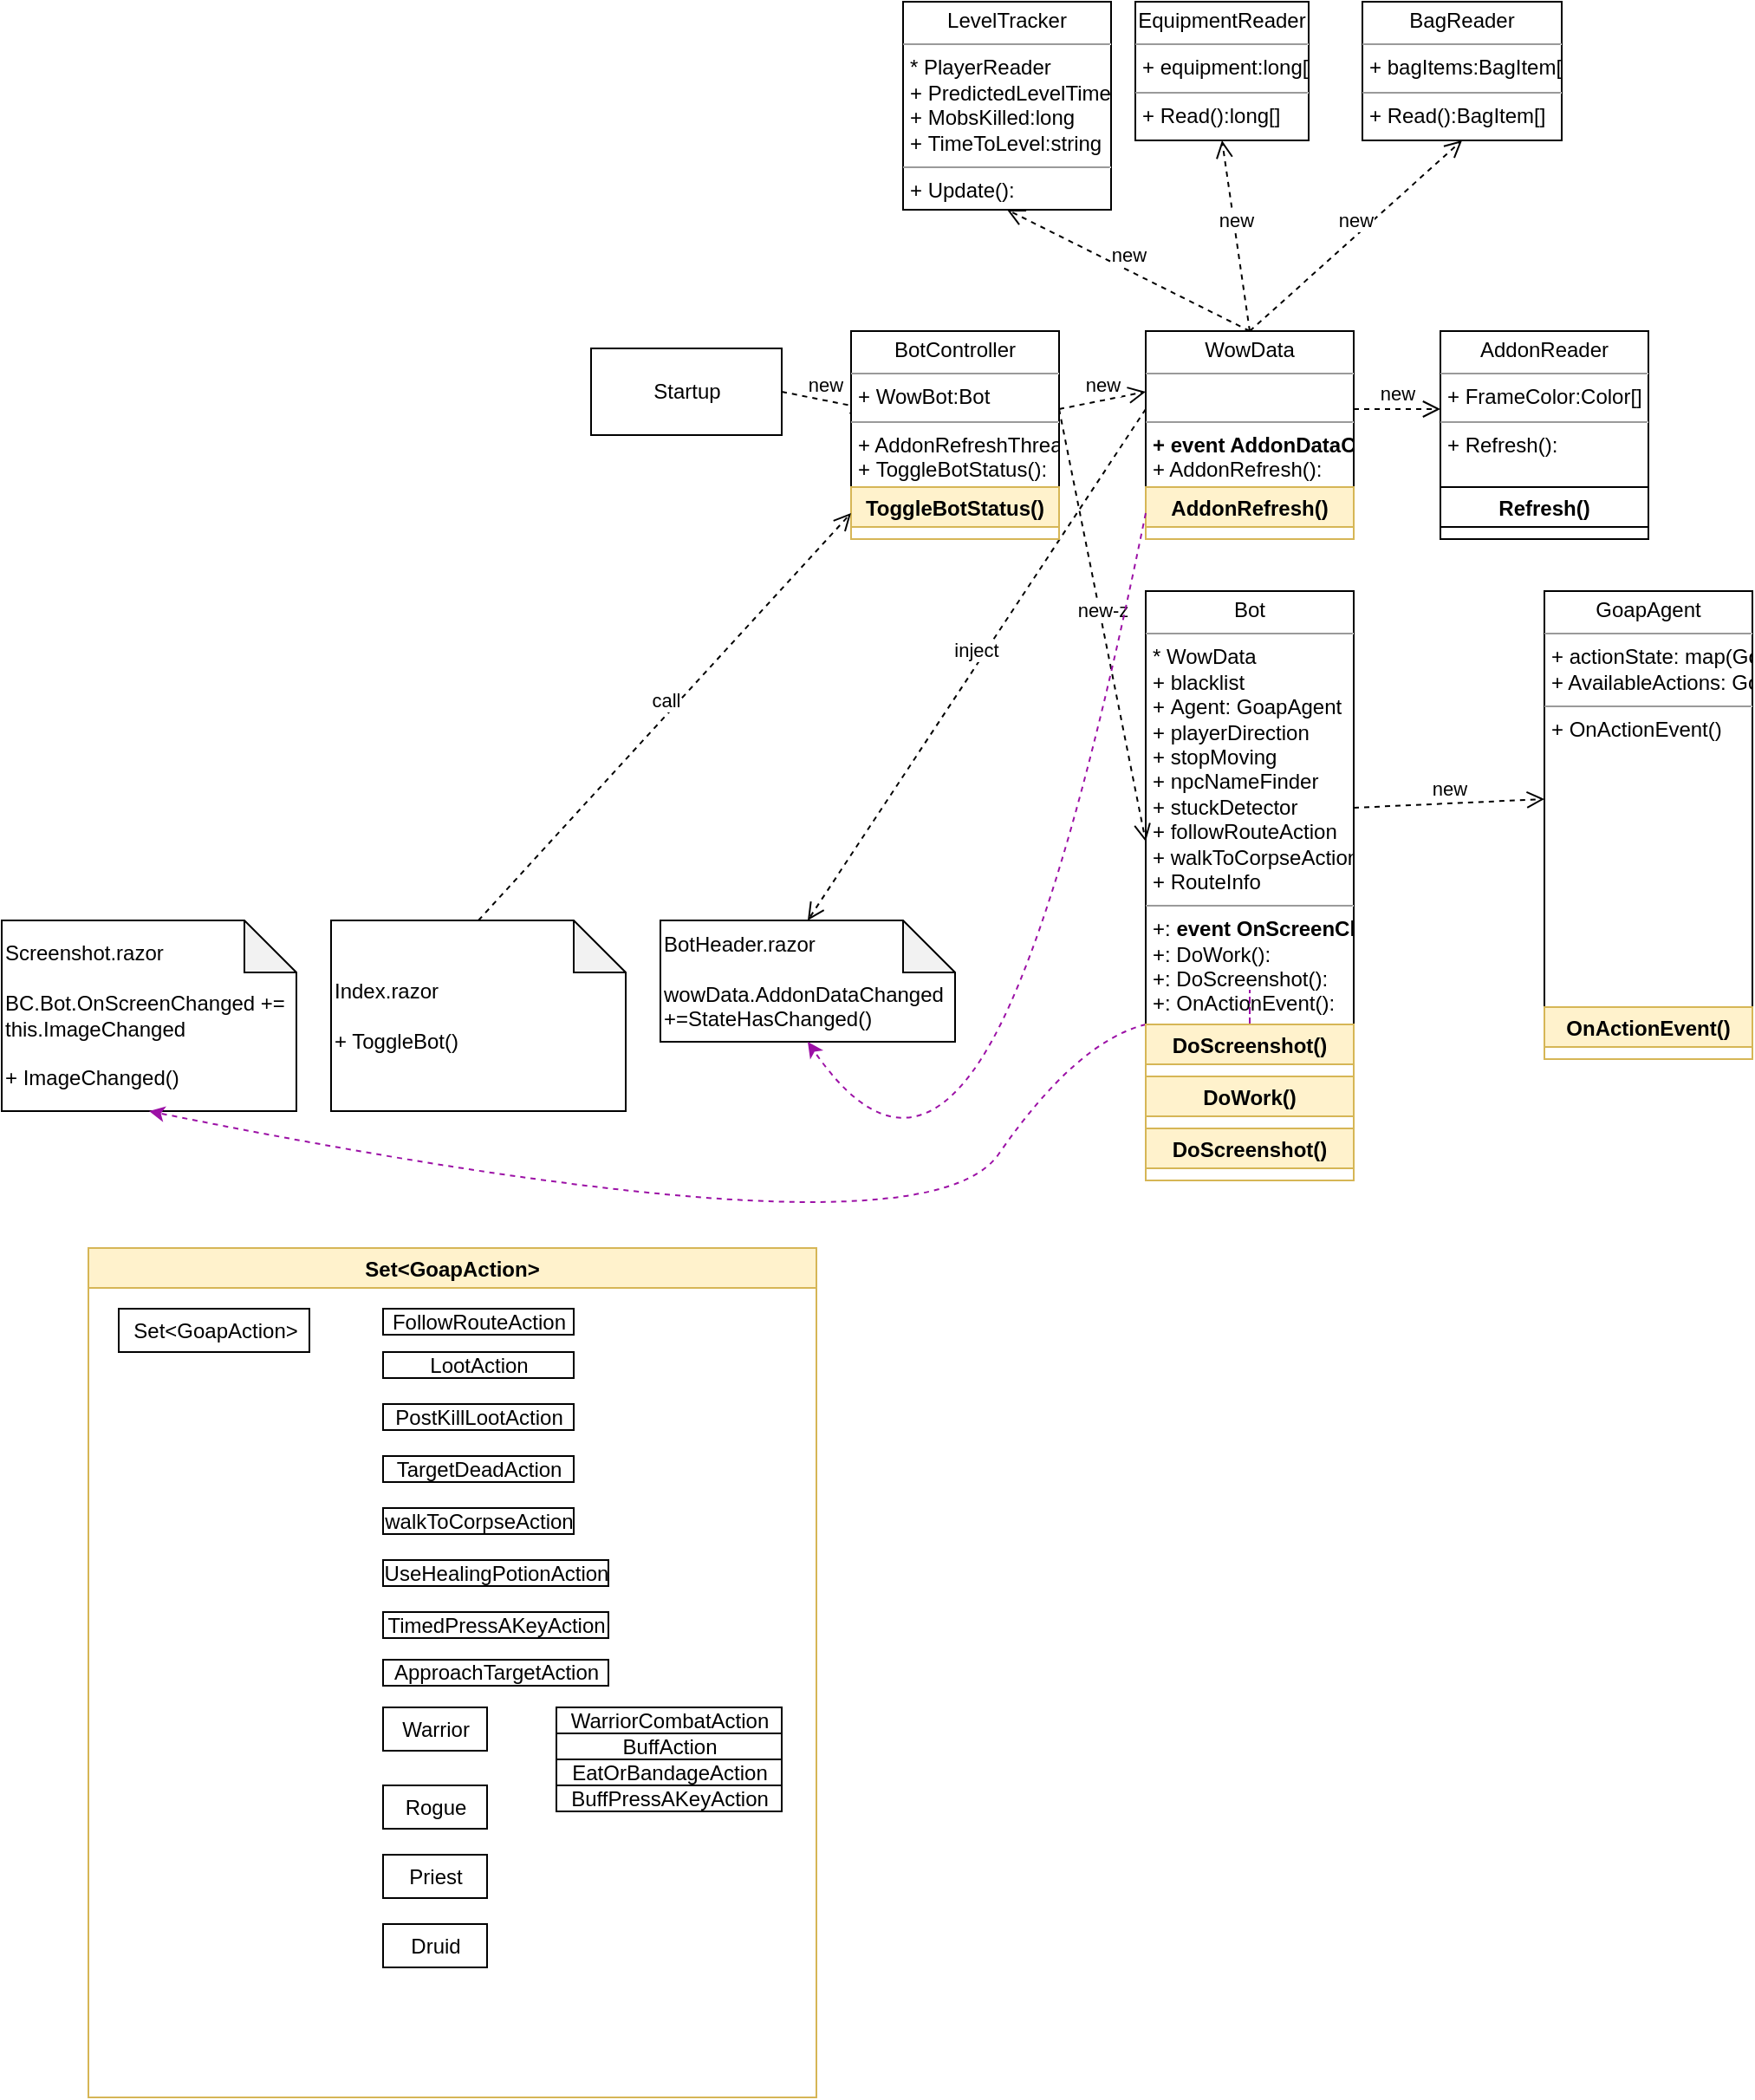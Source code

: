 <mxfile version="20.0.4" type="github">
  <diagram id="aAD4_vOi2qTQGrxeu-Le" name="Page-1">
    <mxGraphModel dx="2249" dy="1931" grid="1" gridSize="10" guides="1" tooltips="1" connect="1" arrows="1" fold="1" page="1" pageScale="1" pageWidth="827" pageHeight="1169" math="0" shadow="0">
      <root>
        <mxCell id="0" />
        <mxCell id="1" parent="0" />
        <mxCell id="zAEfCfQDjYskYP452-Zi-2" value="Startup" style="html=1;" vertex="1" parent="1">
          <mxGeometry x="50" y="160" width="110" height="50" as="geometry" />
        </mxCell>
        <mxCell id="zAEfCfQDjYskYP452-Zi-3" value="new" style="html=1;verticalAlign=bottom;endArrow=open;dashed=1;endSize=8;rounded=0;entryX=0;entryY=0.5;entryDx=0;entryDy=0;exitX=1;exitY=0.5;exitDx=0;exitDy=0;" edge="1" parent="1" source="zAEfCfQDjYskYP452-Zi-2">
          <mxGeometry relative="1" as="geometry">
            <mxPoint x="300" y="360" as="sourcePoint" />
            <mxPoint x="210" y="195" as="targetPoint" />
          </mxGeometry>
        </mxCell>
        <mxCell id="zAEfCfQDjYskYP452-Zi-5" value="new" style="html=1;verticalAlign=bottom;endArrow=open;dashed=1;endSize=8;rounded=0;entryX=0;entryY=0.5;entryDx=0;entryDy=0;exitX=1;exitY=0.5;exitDx=0;exitDy=0;" edge="1" parent="1">
          <mxGeometry relative="1" as="geometry">
            <mxPoint x="320" y="195" as="sourcePoint" />
            <mxPoint x="370" y="185" as="targetPoint" />
          </mxGeometry>
        </mxCell>
        <mxCell id="zAEfCfQDjYskYP452-Zi-7" value="new" style="html=1;verticalAlign=bottom;endArrow=open;dashed=1;endSize=8;rounded=0;entryX=0;entryY=0.5;entryDx=0;entryDy=0;exitX=1;exitY=0.5;exitDx=0;exitDy=0;" edge="1" parent="1" source="zAEfCfQDjYskYP452-Zi-12" target="zAEfCfQDjYskYP452-Zi-8">
          <mxGeometry relative="1" as="geometry">
            <mxPoint x="480" y="185" as="sourcePoint" />
            <mxPoint x="540" y="185" as="targetPoint" />
          </mxGeometry>
        </mxCell>
        <mxCell id="zAEfCfQDjYskYP452-Zi-8" value="&lt;p style=&quot;margin:0px;margin-top:4px;text-align:center;&quot;&gt;AddonReader&lt;br&gt;&lt;/p&gt;&lt;hr size=&quot;1&quot;&gt;&lt;p style=&quot;margin:0px;margin-left:4px;&quot;&gt;+ FrameColor:Color[]&lt;/p&gt;&lt;hr size=&quot;1&quot;&gt;&lt;p style=&quot;margin:0px;margin-left:4px;&quot;&gt;+ Refresh():&amp;nbsp;&lt;/p&gt;" style="verticalAlign=top;align=left;overflow=fill;fontSize=12;fontFamily=Helvetica;html=1;" vertex="1" parent="1">
          <mxGeometry x="540" y="150" width="120" height="90" as="geometry" />
        </mxCell>
        <mxCell id="zAEfCfQDjYskYP452-Zi-12" value="&lt;p style=&quot;margin:0px;margin-top:4px;text-align:center;&quot;&gt;WowData&lt;br&gt;&lt;/p&gt;&lt;hr size=&quot;1&quot;&gt;&lt;p style=&quot;margin:0px;margin-left:4px;&quot;&gt;&lt;br&gt;&lt;/p&gt;&lt;hr size=&quot;1&quot;&gt;&lt;p style=&quot;margin:0px;margin-left:4px;&quot;&gt;&lt;b&gt;+ event AddonDataChanged&lt;/b&gt;&lt;/p&gt;&lt;p style=&quot;margin:0px;margin-left:4px;&quot;&gt;+ AddonRefresh():&amp;nbsp;&lt;/p&gt;" style="verticalAlign=top;align=left;overflow=fill;fontSize=12;fontFamily=Helvetica;html=1;" vertex="1" parent="1">
          <mxGeometry x="370" y="150" width="120" height="90" as="geometry" />
        </mxCell>
        <mxCell id="zAEfCfQDjYskYP452-Zi-17" value="&lt;p style=&quot;margin:0px;margin-top:4px;text-align:center;&quot;&gt;BagReader&lt;br&gt;&lt;/p&gt;&lt;hr size=&quot;1&quot;&gt;&lt;p style=&quot;margin:0px;margin-left:4px;&quot;&gt;+&amp;nbsp;bagItems:BagItem[]&lt;/p&gt;&lt;hr size=&quot;1&quot;&gt;&lt;p style=&quot;margin:0px;margin-left:4px;&quot;&gt;+ Read():BagItem[]&lt;/p&gt;&lt;p style=&quot;margin:0px;margin-left:4px;&quot;&gt;&amp;nbsp;&lt;/p&gt;" style="verticalAlign=top;align=left;overflow=fill;fontSize=12;fontFamily=Helvetica;html=1;" vertex="1" parent="1">
          <mxGeometry x="495" y="-40" width="115" height="80" as="geometry" />
        </mxCell>
        <mxCell id="zAEfCfQDjYskYP452-Zi-18" value="&lt;p style=&quot;margin:0px;margin-top:4px;text-align:center;&quot;&gt;EquipmentReader&lt;br&gt;&lt;/p&gt;&lt;hr size=&quot;1&quot;&gt;&lt;p style=&quot;margin:0px;margin-left:4px;&quot;&gt;+&amp;nbsp;equipment:long[]&lt;/p&gt;&lt;hr size=&quot;1&quot;&gt;&lt;p style=&quot;margin:0px;margin-left:4px;&quot;&gt;+ Read():long[]&lt;br&gt;&lt;/p&gt;" style="verticalAlign=top;align=left;overflow=fill;fontSize=12;fontFamily=Helvetica;html=1;" vertex="1" parent="1">
          <mxGeometry x="364" y="-40" width="100" height="80" as="geometry" />
        </mxCell>
        <mxCell id="zAEfCfQDjYskYP452-Zi-19" value="new" style="html=1;verticalAlign=bottom;endArrow=open;dashed=1;endSize=8;rounded=0;exitX=0.5;exitY=0;exitDx=0;exitDy=0;entryX=0.5;entryY=1;entryDx=0;entryDy=0;" edge="1" parent="1" source="zAEfCfQDjYskYP452-Zi-12" target="zAEfCfQDjYskYP452-Zi-17">
          <mxGeometry relative="1" as="geometry">
            <mxPoint x="260" y="270" as="sourcePoint" />
            <mxPoint x="180" y="270" as="targetPoint" />
          </mxGeometry>
        </mxCell>
        <mxCell id="zAEfCfQDjYskYP452-Zi-20" value="new" style="html=1;verticalAlign=bottom;endArrow=open;dashed=1;endSize=8;rounded=0;exitX=0.5;exitY=0;exitDx=0;exitDy=0;entryX=0.5;entryY=1;entryDx=0;entryDy=0;" edge="1" parent="1" source="zAEfCfQDjYskYP452-Zi-12" target="zAEfCfQDjYskYP452-Zi-18">
          <mxGeometry relative="1" as="geometry">
            <mxPoint x="270" y="280" as="sourcePoint" />
            <mxPoint x="190" y="280" as="targetPoint" />
          </mxGeometry>
        </mxCell>
        <mxCell id="zAEfCfQDjYskYP452-Zi-23" value="&lt;p style=&quot;margin:0px;margin-top:4px;text-align:center;&quot;&gt;LevelTracker&lt;br&gt;&lt;/p&gt;&lt;hr size=&quot;1&quot;&gt;&lt;p style=&quot;margin:0px;margin-left:4px;&quot;&gt;* PlayerReader&lt;/p&gt;&lt;p style=&quot;margin:0px;margin-left:4px;&quot;&gt;+&amp;nbsp;PredictedLevelTime:DateTime&lt;/p&gt;&lt;p style=&quot;margin:0px;margin-left:4px;&quot;&gt;+&amp;nbsp;MobsKilled:long&lt;/p&gt;&lt;p style=&quot;margin:0px;margin-left:4px;&quot;&gt;+&amp;nbsp;TimeToLevel:string&lt;/p&gt;&lt;hr size=&quot;1&quot;&gt;&lt;p style=&quot;margin:0px;margin-left:4px;&quot;&gt;&lt;span style=&quot;background-color: initial;&quot;&gt;+ Update():&lt;/span&gt;&lt;br&gt;&lt;/p&gt;" style="verticalAlign=top;align=left;overflow=fill;fontSize=12;fontFamily=Helvetica;html=1;" vertex="1" parent="1">
          <mxGeometry x="230" y="-40" width="120" height="120" as="geometry" />
        </mxCell>
        <mxCell id="zAEfCfQDjYskYP452-Zi-24" value="new" style="html=1;verticalAlign=bottom;endArrow=open;dashed=1;endSize=8;rounded=0;exitX=0.5;exitY=0;exitDx=0;exitDy=0;entryX=0.5;entryY=1;entryDx=0;entryDy=0;" edge="1" parent="1" source="zAEfCfQDjYskYP452-Zi-12" target="zAEfCfQDjYskYP452-Zi-23">
          <mxGeometry relative="1" as="geometry">
            <mxPoint x="440" y="160" as="sourcePoint" />
            <mxPoint x="424" y="50" as="targetPoint" />
          </mxGeometry>
        </mxCell>
        <mxCell id="zAEfCfQDjYskYP452-Zi-27" value="BotHeader.razor&lt;br&gt;&lt;br&gt;wowData.AddonDataChanged +=StateHasChanged()" style="shape=note;whiteSpace=wrap;html=1;backgroundOutline=1;darkOpacity=0.05;align=left;" vertex="1" parent="1">
          <mxGeometry x="90" y="490" width="170" height="70" as="geometry" />
        </mxCell>
        <mxCell id="zAEfCfQDjYskYP452-Zi-28" value="inject" style="html=1;verticalAlign=bottom;endArrow=open;dashed=1;endSize=8;rounded=0;exitX=0;exitY=0.5;exitDx=0;exitDy=0;entryX=0.5;entryY=0;entryDx=0;entryDy=0;entryPerimeter=0;" edge="1" parent="1" source="zAEfCfQDjYskYP452-Zi-12" target="zAEfCfQDjYskYP452-Zi-27">
          <mxGeometry relative="1" as="geometry">
            <mxPoint x="440" y="160" as="sourcePoint" />
            <mxPoint x="424" y="50" as="targetPoint" />
          </mxGeometry>
        </mxCell>
        <mxCell id="zAEfCfQDjYskYP452-Zi-29" value="&lt;p style=&quot;margin:0px;margin-top:4px;text-align:center;&quot;&gt;Bot&lt;br&gt;&lt;/p&gt;&lt;hr size=&quot;1&quot;&gt;&lt;p style=&quot;margin:0px;margin-left:4px;&quot;&gt;* WowData&lt;/p&gt;&lt;p style=&quot;margin:0px;margin-left:4px;&quot;&gt;+&amp;nbsp;blacklist&lt;/p&gt;&lt;p style=&quot;margin:0px;margin-left:4px;&quot;&gt;+&amp;nbsp;Agent: GoapAgent&lt;/p&gt;&lt;p style=&quot;margin:0px;margin-left:4px;&quot;&gt;+&amp;nbsp;playerDirection&lt;/p&gt;&lt;p style=&quot;margin:0px;margin-left:4px;&quot;&gt;+&amp;nbsp;stopMoving&lt;/p&gt;&lt;p style=&quot;margin:0px;margin-left:4px;&quot;&gt;+&amp;nbsp;npcNameFinder&lt;/p&gt;&lt;p style=&quot;margin:0px;margin-left:4px;&quot;&gt;+&amp;nbsp;stuckDetector&lt;/p&gt;&lt;p style=&quot;margin:0px;margin-left:4px;&quot;&gt;+&amp;nbsp;followRouteAction&lt;/p&gt;&lt;p style=&quot;margin:0px;margin-left:4px;&quot;&gt;+&amp;nbsp;walkToCorpseAction&lt;/p&gt;&lt;p style=&quot;margin:0px;margin-left:4px;&quot;&gt;+&amp;nbsp;RouteInfo&lt;/p&gt;&lt;hr size=&quot;1&quot;&gt;&lt;p style=&quot;margin:0px;margin-left:4px;&quot;&gt;+: &lt;b&gt;event OnScreenChanged&lt;/b&gt;&lt;/p&gt;&lt;p style=&quot;margin:0px;margin-left:4px;&quot;&gt;+:&amp;nbsp;DoWork():&lt;/p&gt;&lt;p style=&quot;margin:0px;margin-left:4px;&quot;&gt;+:&lt;span style=&quot;background-color: initial;&quot;&gt;&amp;nbsp;DoScreenshot():&lt;/span&gt;&lt;/p&gt;&lt;p style=&quot;margin:0px;margin-left:4px;&quot;&gt;&lt;span style=&quot;background-color: initial;&quot;&gt;+: OnActionEvent():&lt;/span&gt;&lt;/p&gt;" style="verticalAlign=top;align=left;overflow=fill;fontSize=12;fontFamily=Helvetica;html=1;" vertex="1" parent="1">
          <mxGeometry x="370" y="300" width="120" height="250" as="geometry" />
        </mxCell>
        <mxCell id="zAEfCfQDjYskYP452-Zi-13" value="AddonRefresh()" style="swimlane;fillColor=#fff2cc;strokeColor=#d6b656;shadow=0;rounded=0;sketch=0;glass=0;swimlaneFillColor=default;" vertex="1" collapsed="1" parent="1">
          <mxGeometry x="370" y="240" width="120" height="30" as="geometry">
            <mxRectangle x="370" y="240" width="339" height="230" as="alternateBounds" />
          </mxGeometry>
        </mxCell>
        <mxCell id="zAEfCfQDjYskYP452-Zi-21" value="- equipmentReader.Read()//填充自己的&lt;span style=&quot;text-align: left;&quot;&gt;equipment&lt;/span&gt;" style="text;html=1;align=center;verticalAlign=middle;resizable=0;points=[];autosize=1;" vertex="1" parent="zAEfCfQDjYskYP452-Zi-13">
          <mxGeometry x="14" y="90" width="290" height="30" as="geometry" />
        </mxCell>
        <mxCell id="zAEfCfQDjYskYP452-Zi-16" value="+ AddonReader.Refresh()" style="text;html=1;align=center;verticalAlign=middle;resizable=0;points=[];autosize=1;strokeColor=none;fillColor=none;" vertex="1" parent="zAEfCfQDjYskYP452-Zi-13">
          <mxGeometry x="14" y="30" width="160" height="30" as="geometry" />
        </mxCell>
        <mxCell id="zAEfCfQDjYskYP452-Zi-22" value="- bagReader.Read()//填充自己的bagItems" style="text;html=1;align=center;verticalAlign=middle;resizable=0;points=[];autosize=1;strokeColor=none;fillColor=none;" vertex="1" parent="zAEfCfQDjYskYP452-Zi-13">
          <mxGeometry x="14" y="60" width="250" height="30" as="geometry" />
        </mxCell>
        <mxCell id="zAEfCfQDjYskYP452-Zi-25" value="&lt;div style=&quot;text-align: left;&quot;&gt;&lt;span style=&quot;background-color: initial;&quot;&gt;+ LevelTracker.Update();&lt;/span&gt;&lt;/div&gt;//填充自己的&lt;span style=&quot;text-align: left; background-color: initial;&quot;&gt;PredictedLevelTime&lt;/span&gt;&lt;span style=&quot;text-align: left; background-color: initial;&quot;&gt;，MobsKilled，&lt;/span&gt;&lt;span style=&quot;text-align: left; background-color: initial;&quot;&gt;TimeToLevel&lt;/span&gt;&lt;span style=&quot;text-align: left; background-color: initial;&quot;&gt;&lt;br&gt;&lt;/span&gt;" style="text;html=1;align=center;verticalAlign=middle;resizable=0;points=[];autosize=1;strokeColor=none;fillColor=none;" vertex="1" parent="zAEfCfQDjYskYP452-Zi-13">
          <mxGeometry x="14" y="120" width="350" height="40" as="geometry" />
        </mxCell>
        <mxCell id="zAEfCfQDjYskYP452-Zi-26" value="[if]触发事件AddonDataChanged，绑定于BotHeader.razor" style="text;html=1;align=left;verticalAlign=middle;resizable=0;points=[];autosize=1;strokeColor=none;fillColor=none;" vertex="1" parent="zAEfCfQDjYskYP452-Zi-13">
          <mxGeometry x="14" y="170" width="330" height="30" as="geometry" />
        </mxCell>
        <mxCell id="zAEfCfQDjYskYP452-Zi-9" value="Refresh()" style="swimlane;startSize=23;" vertex="1" collapsed="1" parent="1">
          <mxGeometry x="540" y="240" width="120" height="30" as="geometry">
            <mxRectangle x="560" y="260" width="240" height="100" as="alternateBounds" />
          </mxGeometry>
        </mxCell>
        <mxCell id="zAEfCfQDjYskYP452-Zi-10" value="调用 WowScreen.GetAddonBitmap&lt;br&gt;填充FrameColor" style="text;html=1;align=left;verticalAlign=middle;resizable=0;points=[];autosize=1;strokeColor=none;fillColor=none;" vertex="1" parent="zAEfCfQDjYskYP452-Zi-9">
          <mxGeometry x="25" y="30" width="210" height="40" as="geometry" />
        </mxCell>
        <mxCell id="zAEfCfQDjYskYP452-Zi-11" value="调用PlayerReader.Updated()" style="text;html=1;align=left;verticalAlign=middle;resizable=0;points=[];autosize=1;strokeColor=none;fillColor=none;" vertex="1" parent="zAEfCfQDjYskYP452-Zi-9">
          <mxGeometry x="25" y="70" width="180" height="30" as="geometry" />
        </mxCell>
        <mxCell id="zAEfCfQDjYskYP452-Zi-30" value="new-z" style="html=1;verticalAlign=bottom;endArrow=open;dashed=1;endSize=8;rounded=0;entryX=0;entryY=0.578;entryDx=0;entryDy=0;exitX=1;exitY=0.5;exitDx=0;exitDy=0;entryPerimeter=0;" edge="1" parent="1" target="zAEfCfQDjYskYP452-Zi-29">
          <mxGeometry relative="1" as="geometry">
            <mxPoint x="320" y="195" as="sourcePoint" />
            <mxPoint x="380" y="195" as="targetPoint" />
          </mxGeometry>
        </mxCell>
        <mxCell id="zAEfCfQDjYskYP452-Zi-31" value="Index.razor&lt;br&gt;&lt;br&gt;+ ToggleBot()&amp;nbsp;" style="shape=note;whiteSpace=wrap;html=1;backgroundOutline=1;darkOpacity=0.05;align=left;" vertex="1" parent="1">
          <mxGeometry x="-100" y="490" width="170" height="110" as="geometry" />
        </mxCell>
        <mxCell id="zAEfCfQDjYskYP452-Zi-32" value="&lt;p style=&quot;margin:0px;margin-top:4px;text-align:center;&quot;&gt;BotController&lt;br&gt;&lt;/p&gt;&lt;hr size=&quot;1&quot;&gt;&lt;p style=&quot;margin:0px;margin-left:4px;&quot;&gt;+ WowBot:Bot&lt;br&gt;&lt;/p&gt;&lt;hr size=&quot;1&quot;&gt;&lt;p style=&quot;margin:0px;margin-left:4px;&quot;&gt;+ AddonRefreshThread():&amp;nbsp;&lt;/p&gt;&lt;p style=&quot;margin:0px;margin-left:4px;&quot;&gt;+&amp;nbsp;ToggleBotStatus():&lt;/p&gt;" style="verticalAlign=top;align=left;overflow=fill;fontSize=12;fontFamily=Helvetica;html=1;" vertex="1" parent="1">
          <mxGeometry x="200" y="150" width="120" height="90" as="geometry" />
        </mxCell>
        <mxCell id="zAEfCfQDjYskYP452-Zi-33" value="ToggleBotStatus()" style="swimlane;startSize=23;fillColor=#fff2cc;strokeColor=#d6b656;gradientColor=none;swimlaneFillColor=default;" vertex="1" collapsed="1" parent="1">
          <mxGeometry x="200" y="240" width="120" height="30" as="geometry">
            <mxRectangle x="200" y="240" width="200" height="130" as="alternateBounds" />
          </mxGeometry>
        </mxCell>
        <mxCell id="zAEfCfQDjYskYP452-Zi-34" value="- bot.DoWork() | Thread" style="text;html=1;align=center;verticalAlign=middle;resizable=0;points=[];autosize=1;strokeColor=none;fillColor=none;" vertex="1" parent="zAEfCfQDjYskYP452-Zi-33">
          <mxGeometry x="15" y="45" width="150" height="30" as="geometry" />
        </mxCell>
        <mxCell id="zAEfCfQDjYskYP452-Zi-35" value="- bot.DoScreenshot() | Thread" style="text;html=1;align=center;verticalAlign=middle;resizable=0;points=[];autosize=1;strokeColor=none;fillColor=none;" vertex="1" parent="zAEfCfQDjYskYP452-Zi-33">
          <mxGeometry x="15" y="75" width="180" height="30" as="geometry" />
        </mxCell>
        <mxCell id="zAEfCfQDjYskYP452-Zi-36" value="call" style="html=1;verticalAlign=bottom;endArrow=open;dashed=1;endSize=8;rounded=0;exitX=0.5;exitY=0;exitDx=0;exitDy=0;entryX=0;entryY=0.5;entryDx=0;entryDy=0;exitPerimeter=0;" edge="1" parent="1" source="zAEfCfQDjYskYP452-Zi-31" target="zAEfCfQDjYskYP452-Zi-33">
          <mxGeometry relative="1" as="geometry">
            <mxPoint x="380" y="205" as="sourcePoint" />
            <mxPoint x="185" y="500" as="targetPoint" />
          </mxGeometry>
        </mxCell>
        <mxCell id="zAEfCfQDjYskYP452-Zi-37" value="Screenshot.razor&lt;br&gt;&lt;br&gt;BC.Bot.OnScreenChanged += this.ImageChanged&lt;br&gt;&lt;br&gt;+&amp;nbsp;ImageChanged()&amp;nbsp;" style="shape=note;whiteSpace=wrap;html=1;backgroundOutline=1;darkOpacity=0.05;align=left;" vertex="1" parent="1">
          <mxGeometry x="-290" y="490" width="170" height="110" as="geometry" />
        </mxCell>
        <mxCell id="zAEfCfQDjYskYP452-Zi-39" value="" style="curved=1;endArrow=classic;html=1;rounded=0;strokeColor=#9C11A6;dashed=1;entryX=0.5;entryY=1;entryDx=0;entryDy=0;entryPerimeter=0;exitX=0;exitY=0.5;exitDx=0;exitDy=0;" edge="1" parent="1" source="zAEfCfQDjYskYP452-Zi-13" target="zAEfCfQDjYskYP452-Zi-27">
          <mxGeometry width="50" height="50" relative="1" as="geometry">
            <mxPoint x="340" y="340" as="sourcePoint" />
            <mxPoint x="280" y="640" as="targetPoint" />
            <Array as="points">
              <mxPoint x="320" y="500" />
              <mxPoint x="230" y="640" />
            </Array>
          </mxGeometry>
        </mxCell>
        <mxCell id="zAEfCfQDjYskYP452-Zi-40" value="" style="curved=1;endArrow=classic;html=1;rounded=0;strokeColor=#9C11A6;dashed=1;entryX=0.5;entryY=1;entryDx=0;entryDy=0;entryPerimeter=0;" edge="1" parent="1" target="zAEfCfQDjYskYP452-Zi-37">
          <mxGeometry width="50" height="50" relative="1" as="geometry">
            <mxPoint x="370" y="550" as="sourcePoint" />
            <mxPoint x="185" y="570" as="targetPoint" />
            <Array as="points">
              <mxPoint x="330" y="560" />
              <mxPoint x="240" y="690" />
            </Array>
          </mxGeometry>
        </mxCell>
        <mxCell id="zAEfCfQDjYskYP452-Zi-97" value="" style="edgeStyle=orthogonalEdgeStyle;rounded=0;orthogonalLoop=1;jettySize=auto;html=1;dashed=1;strokeColor=#9C11A6;" edge="1" parent="1" source="zAEfCfQDjYskYP452-Zi-41" target="zAEfCfQDjYskYP452-Zi-29">
          <mxGeometry relative="1" as="geometry" />
        </mxCell>
        <mxCell id="zAEfCfQDjYskYP452-Zi-41" value="DoScreenshot()" style="swimlane;fillColor=#fff2cc;strokeColor=#d6b656;shadow=0;rounded=0;sketch=0;glass=0;swimlaneFillColor=default;startSize=23;" vertex="1" collapsed="1" parent="1">
          <mxGeometry x="370" y="550" width="120" height="30" as="geometry">
            <mxRectangle x="370" y="540" width="330" height="90" as="alternateBounds" />
          </mxGeometry>
        </mxCell>
        <mxCell id="zAEfCfQDjYskYP452-Zi-47" value="[if]触发事件&lt;b style=&quot;background-color: initial;&quot;&gt;OnScreenChanged，&lt;/b&gt;&lt;span style=&quot;background-color: initial; text-align: center;&quot;&gt;绑定于&lt;/span&gt;&lt;span style=&quot;&quot;&gt;Screenshot&lt;/span&gt;&lt;span style=&quot;background-color: initial; text-align: center;&quot;&gt;.razor&lt;/span&gt;&lt;b style=&quot;background-color: initial;&quot;&gt;&lt;br&gt;&lt;/b&gt;" style="text;html=1;align=left;verticalAlign=middle;resizable=0;points=[];autosize=1;strokeColor=none;fillColor=none;" vertex="1" parent="zAEfCfQDjYskYP452-Zi-41">
          <mxGeometry x="17.5" y="45" width="330" height="30" as="geometry" />
        </mxCell>
        <mxCell id="zAEfCfQDjYskYP452-Zi-48" value="Set&lt;GoapAction&gt;" style="swimlane;fillColor=#fff2cc;strokeColor=#d6b656;shadow=0;rounded=0;sketch=0;glass=0;swimlaneFillColor=default;startSize=23;fontStyle=1" vertex="1" parent="1">
          <mxGeometry x="-240" y="679" width="420" height="490" as="geometry">
            <mxRectangle x="-240" y="679" width="120" height="30" as="alternateBounds" />
          </mxGeometry>
        </mxCell>
        <mxCell id="zAEfCfQDjYskYP452-Zi-49" value="&lt;b style=&quot;background-color: initial;&quot;&gt;&lt;br&gt;&lt;/b&gt;" style="text;html=1;align=left;verticalAlign=middle;resizable=0;points=[];autosize=1;strokeColor=none;fillColor=none;" vertex="1" parent="zAEfCfQDjYskYP452-Zi-48">
          <mxGeometry x="17.5" y="45" width="20" height="30" as="geometry" />
        </mxCell>
        <mxCell id="zAEfCfQDjYskYP452-Zi-50" value="Set&amp;lt;GoapAction&amp;gt;" style="html=1;rounded=0;shadow=0;glass=0;sketch=0;gradientColor=none;" vertex="1" parent="zAEfCfQDjYskYP452-Zi-48">
          <mxGeometry x="17.5" y="35" width="110" height="25" as="geometry" />
        </mxCell>
        <mxCell id="zAEfCfQDjYskYP452-Zi-55" value="FollowRouteAction" style="html=1;rounded=0;shadow=0;glass=0;sketch=0;gradientColor=none;" vertex="1" parent="zAEfCfQDjYskYP452-Zi-48">
          <mxGeometry x="170" y="35" width="110" height="15" as="geometry" />
        </mxCell>
        <mxCell id="zAEfCfQDjYskYP452-Zi-62" value="LootAction" style="html=1;rounded=0;shadow=0;glass=0;sketch=0;gradientColor=none;" vertex="1" parent="zAEfCfQDjYskYP452-Zi-48">
          <mxGeometry x="170" y="60" width="110" height="15" as="geometry" />
        </mxCell>
        <mxCell id="zAEfCfQDjYskYP452-Zi-63" value="PostKillLootAction" style="html=1;rounded=0;shadow=0;glass=0;sketch=0;gradientColor=none;" vertex="1" parent="zAEfCfQDjYskYP452-Zi-48">
          <mxGeometry x="170" y="90" width="110" height="15" as="geometry" />
        </mxCell>
        <mxCell id="zAEfCfQDjYskYP452-Zi-64" value="TargetDeadAction" style="html=1;rounded=0;shadow=0;glass=0;sketch=0;gradientColor=none;" vertex="1" parent="zAEfCfQDjYskYP452-Zi-48">
          <mxGeometry x="170" y="120" width="110" height="15" as="geometry" />
        </mxCell>
        <mxCell id="zAEfCfQDjYskYP452-Zi-67" value="walkToCorpseAction" style="html=1;rounded=0;shadow=0;glass=0;sketch=0;gradientColor=none;" vertex="1" parent="zAEfCfQDjYskYP452-Zi-48">
          <mxGeometry x="170" y="150" width="110" height="15" as="geometry" />
        </mxCell>
        <mxCell id="zAEfCfQDjYskYP452-Zi-68" value="UseHealingPotionAction" style="html=1;rounded=0;shadow=0;glass=0;sketch=0;gradientColor=none;" vertex="1" parent="zAEfCfQDjYskYP452-Zi-48">
          <mxGeometry x="170" y="180" width="130" height="15" as="geometry" />
        </mxCell>
        <mxCell id="zAEfCfQDjYskYP452-Zi-69" value="TimedPressAKeyAction" style="html=1;rounded=0;shadow=0;glass=0;sketch=0;gradientColor=none;" vertex="1" parent="zAEfCfQDjYskYP452-Zi-48">
          <mxGeometry x="170" y="210" width="130" height="15" as="geometry" />
        </mxCell>
        <mxCell id="zAEfCfQDjYskYP452-Zi-70" value="ApproachTargetAction" style="html=1;rounded=0;shadow=0;glass=0;sketch=0;gradientColor=none;" vertex="1" parent="zAEfCfQDjYskYP452-Zi-48">
          <mxGeometry x="170" y="237.5" width="130" height="15" as="geometry" />
        </mxCell>
        <mxCell id="zAEfCfQDjYskYP452-Zi-71" value="Warrior" style="html=1;rounded=0;shadow=0;glass=0;sketch=0;gradientColor=none;" vertex="1" parent="zAEfCfQDjYskYP452-Zi-48">
          <mxGeometry x="170" y="265" width="60" height="25" as="geometry" />
        </mxCell>
        <mxCell id="zAEfCfQDjYskYP452-Zi-74" value="Rogue" style="html=1;rounded=0;shadow=0;glass=0;sketch=0;gradientColor=none;" vertex="1" parent="zAEfCfQDjYskYP452-Zi-48">
          <mxGeometry x="170" y="310" width="60" height="25" as="geometry" />
        </mxCell>
        <mxCell id="zAEfCfQDjYskYP452-Zi-73" value="Priest" style="html=1;rounded=0;shadow=0;glass=0;sketch=0;gradientColor=none;" vertex="1" parent="zAEfCfQDjYskYP452-Zi-48">
          <mxGeometry x="170" y="350" width="60" height="25" as="geometry" />
        </mxCell>
        <mxCell id="zAEfCfQDjYskYP452-Zi-72" value="Druid" style="html=1;rounded=0;shadow=0;glass=0;sketch=0;gradientColor=none;" vertex="1" parent="zAEfCfQDjYskYP452-Zi-48">
          <mxGeometry x="170" y="390" width="60" height="25" as="geometry" />
        </mxCell>
        <mxCell id="zAEfCfQDjYskYP452-Zi-75" value="WarriorCombatAction" style="html=1;rounded=0;shadow=0;glass=0;sketch=0;gradientColor=none;" vertex="1" parent="zAEfCfQDjYskYP452-Zi-48">
          <mxGeometry x="270" y="265" width="130" height="15" as="geometry" />
        </mxCell>
        <mxCell id="zAEfCfQDjYskYP452-Zi-76" value="BuffAction" style="html=1;rounded=0;shadow=0;glass=0;sketch=0;gradientColor=none;" vertex="1" parent="zAEfCfQDjYskYP452-Zi-48">
          <mxGeometry x="270" y="280" width="130" height="15" as="geometry" />
        </mxCell>
        <mxCell id="zAEfCfQDjYskYP452-Zi-78" value="EatOrBandageAction" style="html=1;rounded=0;shadow=0;glass=0;sketch=0;gradientColor=none;" vertex="1" parent="zAEfCfQDjYskYP452-Zi-48">
          <mxGeometry x="270" y="295" width="130" height="15" as="geometry" />
        </mxCell>
        <mxCell id="zAEfCfQDjYskYP452-Zi-79" value="BuffPressAKeyAction" style="html=1;rounded=0;shadow=0;glass=0;sketch=0;gradientColor=none;" vertex="1" parent="zAEfCfQDjYskYP452-Zi-48">
          <mxGeometry x="270" y="310" width="130" height="15" as="geometry" />
        </mxCell>
        <mxCell id="zAEfCfQDjYskYP452-Zi-85" value="&lt;p style=&quot;margin:0px;margin-top:4px;text-align:center;&quot;&gt;GoapAgent&lt;/p&gt;&lt;hr size=&quot;1&quot;&gt;&lt;p style=&quot;margin:0px;margin-left:4px;&quot;&gt;+&amp;nbsp;actionState: map(GoapKey,object):&lt;/p&gt;&lt;p style=&quot;margin:0px;margin-left:4px;&quot;&gt;+ AvailableActions: GoapAction[]&lt;/p&gt;&lt;hr size=&quot;1&quot;&gt;&lt;p style=&quot;margin:0px;margin-left:4px;&quot;&gt;&lt;span style=&quot;background-color: initial;&quot;&gt;+ OnActionEvent()&lt;/span&gt;&lt;br&gt;&lt;/p&gt;&lt;p style=&quot;margin:0px;margin-left:4px;&quot;&gt;&lt;br&gt;&lt;/p&gt;" style="verticalAlign=top;align=left;overflow=fill;fontSize=12;fontFamily=Helvetica;html=1;" vertex="1" parent="1">
          <mxGeometry x="600" y="300" width="120" height="240" as="geometry" />
        </mxCell>
        <mxCell id="zAEfCfQDjYskYP452-Zi-86" value="OnActionEvent()" style="swimlane;fillColor=#fff2cc;strokeColor=#d6b656;shadow=0;rounded=0;sketch=0;glass=0;swimlaneFillColor=default;startSize=23;" vertex="1" collapsed="1" parent="1">
          <mxGeometry x="600" y="540" width="120" height="30" as="geometry">
            <mxRectangle x="600" y="540" width="150" height="70" as="alternateBounds" />
          </mxGeometry>
        </mxCell>
        <mxCell id="zAEfCfQDjYskYP452-Zi-87" value="&lt;b style=&quot;background-color: initial;&quot;&gt;&lt;br&gt;&lt;/b&gt;" style="text;html=1;align=left;verticalAlign=middle;resizable=0;points=[];autosize=1;strokeColor=none;fillColor=none;" vertex="1" parent="zAEfCfQDjYskYP452-Zi-86">
          <mxGeometry x="17.5" y="45" width="20" height="30" as="geometry" />
        </mxCell>
        <mxCell id="zAEfCfQDjYskYP452-Zi-91" value="更新&lt;span style=&quot;text-align: left;&quot;&gt;actionState&lt;/span&gt;" style="text;html=1;strokeColor=none;fillColor=none;align=center;verticalAlign=middle;whiteSpace=wrap;rounded=0;shadow=0;glass=0;sketch=0;" vertex="1" parent="zAEfCfQDjYskYP452-Zi-86">
          <mxGeometry x="10" y="29.5" width="140" height="30" as="geometry" />
        </mxCell>
        <mxCell id="zAEfCfQDjYskYP452-Zi-98" value="DoScreenshot()" style="swimlane;fillColor=#fff2cc;strokeColor=#d6b656;shadow=0;rounded=0;sketch=0;glass=0;swimlaneFillColor=default;startSize=23;" vertex="1" collapsed="1" parent="1">
          <mxGeometry x="370" y="610" width="120" height="30" as="geometry">
            <mxRectangle x="370" y="610" width="330" height="90" as="alternateBounds" />
          </mxGeometry>
        </mxCell>
        <mxCell id="zAEfCfQDjYskYP452-Zi-99" value="&lt;b style=&quot;background-color: initial;&quot;&gt;if Key=abort，use hearthstone&lt;br&gt;&lt;/b&gt;" style="text;html=1;align=left;verticalAlign=middle;resizable=0;points=[];autosize=1;strokeColor=none;fillColor=none;" vertex="1" parent="zAEfCfQDjYskYP452-Zi-98">
          <mxGeometry x="17.5" y="45" width="200" height="30" as="geometry" />
        </mxCell>
        <mxCell id="zAEfCfQDjYskYP452-Zi-80" value="DoWork()" style="swimlane;fillColor=#fff2cc;strokeColor=#d6b656;shadow=0;rounded=0;sketch=0;glass=0;swimlaneFillColor=default;startSize=23;" vertex="1" collapsed="1" parent="1">
          <mxGeometry x="370" y="580" width="120" height="30" as="geometry">
            <mxRectangle x="370" y="580" width="457" height="450" as="alternateBounds" />
          </mxGeometry>
        </mxCell>
        <mxCell id="zAEfCfQDjYskYP452-Zi-81" value="&lt;b style=&quot;background-color: initial;&quot;&gt;&lt;br&gt;&lt;/b&gt;" style="text;html=1;align=left;verticalAlign=middle;resizable=0;points=[];autosize=1;strokeColor=none;fillColor=none;" vertex="1" parent="zAEfCfQDjYskYP452-Zi-80">
          <mxGeometry x="17.5" y="45" width="20" height="30" as="geometry" />
        </mxCell>
        <mxCell id="zAEfCfQDjYskYP452-Zi-82" value="Set&amp;lt;GoapAction&amp;gt;" style="rounded=0;whiteSpace=wrap;html=1;shadow=0;glass=0;sketch=0;gradientColor=none;" vertex="1" parent="zAEfCfQDjYskYP452-Zi-80">
          <mxGeometry x="17.5" y="30" width="120" height="25" as="geometry" />
        </mxCell>
        <mxCell id="zAEfCfQDjYskYP452-Zi-83" value="for(Set)" style="rounded=0;whiteSpace=wrap;html=1;shadow=0;glass=0;sketch=0;gradientColor=none;" vertex="1" parent="zAEfCfQDjYskYP452-Zi-80">
          <mxGeometry x="17.5" y="70" width="120" height="25" as="geometry" />
        </mxCell>
        <mxCell id="zAEfCfQDjYskYP452-Zi-84" value="other action OnActionEvent" style="rounded=0;whiteSpace=wrap;html=1;shadow=0;glass=0;sketch=0;gradientColor=none;" vertex="1" parent="zAEfCfQDjYskYP452-Zi-80">
          <mxGeometry x="230" y="95" width="150" height="25" as="geometry" />
        </mxCell>
        <mxCell id="zAEfCfQDjYskYP452-Zi-92" value="GoapAgent OnActionEvent" style="rounded=0;whiteSpace=wrap;html=1;shadow=0;glass=0;sketch=0;gradientColor=none;" vertex="1" parent="zAEfCfQDjYskYP452-Zi-80">
          <mxGeometry x="230" y="30" width="150" height="25" as="geometry" />
        </mxCell>
        <mxCell id="zAEfCfQDjYskYP452-Zi-93" value="this OnActionEvent" style="rounded=0;whiteSpace=wrap;html=1;shadow=0;glass=0;sketch=0;gradientColor=none;" vertex="1" parent="zAEfCfQDjYskYP452-Zi-80">
          <mxGeometry x="230" y="65" width="150" height="25" as="geometry" />
        </mxCell>
        <mxCell id="zAEfCfQDjYskYP452-Zi-94" value="" style="html=1;verticalAlign=bottom;endArrow=open;dashed=1;endSize=8;rounded=0;entryX=1;entryY=0.5;entryDx=0;entryDy=0;exitX=0;exitY=0.5;exitDx=0;exitDy=0;" edge="1" parent="zAEfCfQDjYskYP452-Zi-80" source="zAEfCfQDjYskYP452-Zi-92" target="zAEfCfQDjYskYP452-Zi-83">
          <mxGeometry relative="1" as="geometry">
            <mxPoint x="100" y="-30" as="sourcePoint" />
            <mxPoint x="-155" y="-130" as="targetPoint" />
          </mxGeometry>
        </mxCell>
        <mxCell id="zAEfCfQDjYskYP452-Zi-95" value="listen" style="html=1;verticalAlign=bottom;endArrow=open;dashed=1;endSize=8;rounded=0;entryX=1;entryY=0.5;entryDx=0;entryDy=0;exitX=0;exitY=0.5;exitDx=0;exitDy=0;" edge="1" parent="zAEfCfQDjYskYP452-Zi-80" source="zAEfCfQDjYskYP452-Zi-93" target="zAEfCfQDjYskYP452-Zi-83">
          <mxGeometry x="-0.123" y="10" relative="1" as="geometry">
            <mxPoint x="200" y="57.5" as="sourcePoint" />
            <mxPoint x="147.5" y="92.5" as="targetPoint" />
            <mxPoint as="offset" />
          </mxGeometry>
        </mxCell>
        <mxCell id="zAEfCfQDjYskYP452-Zi-96" value="" style="html=1;verticalAlign=bottom;endArrow=open;dashed=1;endSize=8;rounded=0;exitX=0;exitY=0.5;exitDx=0;exitDy=0;" edge="1" parent="zAEfCfQDjYskYP452-Zi-80" source="zAEfCfQDjYskYP452-Zi-84" target="zAEfCfQDjYskYP452-Zi-83">
          <mxGeometry relative="1" as="geometry">
            <mxPoint x="240" y="87.5" as="sourcePoint" />
            <mxPoint x="147.5" y="92.5" as="targetPoint" />
          </mxGeometry>
        </mxCell>
        <mxCell id="zAEfCfQDjYskYP452-Zi-100" value="new" style="html=1;verticalAlign=bottom;endArrow=open;dashed=1;endSize=8;rounded=0;exitX=1;exitY=0.5;exitDx=0;exitDy=0;entryX=0;entryY=0.5;entryDx=0;entryDy=0;" edge="1" parent="1" source="zAEfCfQDjYskYP452-Zi-29" target="zAEfCfQDjYskYP452-Zi-85">
          <mxGeometry relative="1" as="geometry">
            <mxPoint x="-5" y="500" as="sourcePoint" />
            <mxPoint x="210" y="265" as="targetPoint" />
          </mxGeometry>
        </mxCell>
      </root>
    </mxGraphModel>
  </diagram>
</mxfile>
